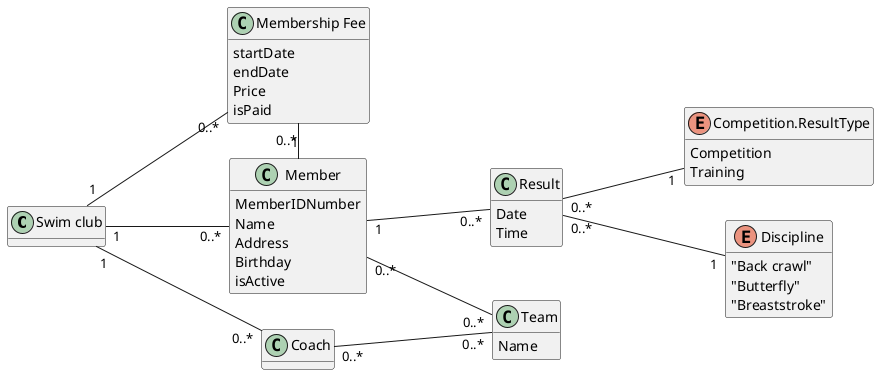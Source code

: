 @startuml

left to right direction
skinparam classAttributeIconSize 0
hide enum methods
hide class methods


class "Swim club" as swimclub {

}

class "Membership Fee" as memberfee {
    startDate
    endDate
    Price
    isPaid
}

class "Member" as member {
    MemberIDNumber
    Name
    Address
    Birthday
    isActive
}

class "Coach" as coach {

}

class "Result" as result {
    Date
    Time
}

enum "Competition.ResultType" as resulttype {
    Competition
    Training
}

enum "Discipline" as discipline {
    "Freestyle (front crawl)"
    "Back crawl"
    "Butterfly"
    "Breaststroke"
}

class "Team" as team {
    Name
}



swimclub "1" --- "0..*" memberfee
swimclub "1" --d- "0..*" member
swimclub "1" --d- "0..*" coach
coach "0..*" --- "0..*" team
member "0..*" --- "0..*" team
member "1" --l- "0..*" memberfee 
result "0..*" --- "1" resulttype
member "1" --d- "0..*" result
result "0..*" --d- "1" discipline


@enduml